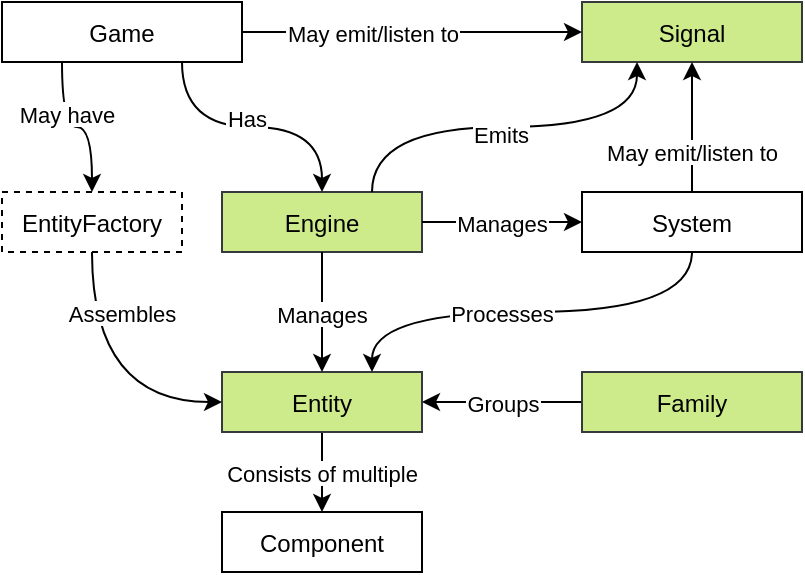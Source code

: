 <mxfile version="14.8.0" type="device"><diagram id="NwFB8zn6O-oDMOW8BoYe" name="Page-1"><mxGraphModel dx="813" dy="456" grid="1" gridSize="10" guides="1" tooltips="1" connect="1" arrows="1" fold="1" page="1" pageScale="1" pageWidth="850" pageHeight="1100" math="0" shadow="0"><root><mxCell id="0"/><mxCell id="1" parent="0"/><mxCell id="RaDSjUQPvUz0RVkJW9mh-27" value="" style="edgeStyle=orthogonalEdgeStyle;rounded=0;orthogonalLoop=1;jettySize=auto;exitX=0.5;exitY=1;exitDx=0;exitDy=0;entryX=0.5;entryY=0;entryDx=0;entryDy=0;curved=1;" parent="1" source="RaDSjUQPvUz0RVkJW9mh-3" target="RaDSjUQPvUz0RVkJW9mh-4" edge="1"><mxGeometry relative="1" as="geometry"/></mxCell><mxCell id="RaDSjUQPvUz0RVkJW9mh-28" value="Consists of multiple" style="edgeLabel;align=center;verticalAlign=middle;resizable=0;points=[];" parent="RaDSjUQPvUz0RVkJW9mh-27" vertex="1" connectable="0"><mxGeometry x="0.29" y="-1" relative="1" as="geometry"><mxPoint x="1" y="-6" as="offset"/></mxGeometry></mxCell><mxCell id="RaDSjUQPvUz0RVkJW9mh-3" value="Entity" style="rounded=0;fillColor=#cdeb8b;strokeColor=#36393d;" parent="1" vertex="1"><mxGeometry x="170" y="240" width="100" height="30" as="geometry"/></mxCell><mxCell id="RaDSjUQPvUz0RVkJW9mh-4" value="Component" style="rounded=0;" parent="1" vertex="1"><mxGeometry x="170" y="310" width="100" height="30" as="geometry"/></mxCell><mxCell id="RaDSjUQPvUz0RVkJW9mh-5" value="Engine" style="rounded=0;fillColor=#cdeb8b;strokeColor=#36393d;" parent="1" vertex="1"><mxGeometry x="170" y="150" width="100" height="30" as="geometry"/></mxCell><mxCell id="RaDSjUQPvUz0RVkJW9mh-6" value="Signal" style="rounded=0;fillColor=#cdeb8b;strokeColor=#36393d;" parent="1" vertex="1"><mxGeometry x="350" y="55" width="110" height="30" as="geometry"/></mxCell><mxCell id="RaDSjUQPvUz0RVkJW9mh-21" value="" style="edgeStyle=orthogonalEdgeStyle;rounded=0;orthogonalLoop=1;jettySize=auto;exitX=0.5;exitY=1;exitDx=0;exitDy=0;entryX=0.5;entryY=0;entryDx=0;entryDy=0;curved=1;" parent="1" source="RaDSjUQPvUz0RVkJW9mh-5" target="RaDSjUQPvUz0RVkJW9mh-3" edge="1"><mxGeometry relative="1" as="geometry"><mxPoint x="220" y="190" as="sourcePoint"/></mxGeometry></mxCell><mxCell id="RaDSjUQPvUz0RVkJW9mh-22" value="Manages" style="edgeLabel;align=center;verticalAlign=middle;resizable=0;points=[];" parent="RaDSjUQPvUz0RVkJW9mh-21" vertex="1" connectable="0"><mxGeometry x="-0.29" y="1" relative="1" as="geometry"><mxPoint x="-1" y="9" as="offset"/></mxGeometry></mxCell><mxCell id="RaDSjUQPvUz0RVkJW9mh-11" value="" style="edgeStyle=orthogonalEdgeStyle;rounded=0;orthogonalLoop=1;jettySize=auto;exitX=0.75;exitY=0;exitDx=0;exitDy=0;entryX=0.25;entryY=1;entryDx=0;entryDy=0;curved=1;" parent="1" source="RaDSjUQPvUz0RVkJW9mh-5" target="RaDSjUQPvUz0RVkJW9mh-6" edge="1"><mxGeometry relative="1" as="geometry"><mxPoint x="452.5" y="160" as="sourcePoint"/></mxGeometry></mxCell><mxCell id="RaDSjUQPvUz0RVkJW9mh-12" value="Emits" style="edgeLabel;align=center;verticalAlign=middle;resizable=0;points=[];" parent="RaDSjUQPvUz0RVkJW9mh-11" vertex="1" connectable="0"><mxGeometry x="-0.301" relative="1" as="geometry"><mxPoint x="28" y="3" as="offset"/></mxGeometry></mxCell><mxCell id="RaDSjUQPvUz0RVkJW9mh-15" value="" style="rounded=0;orthogonalLoop=1;jettySize=auto;exitX=1;exitY=0.5;exitDx=0;exitDy=0;entryX=0;entryY=0.5;entryDx=0;entryDy=0;" parent="1" source="RaDSjUQPvUz0RVkJW9mh-5" target="RaDSjUQPvUz0RVkJW9mh-9" edge="1"><mxGeometry relative="1" as="geometry"><mxPoint x="415" y="190" as="sourcePoint"/><mxPoint x="360" y="165" as="targetPoint"/></mxGeometry></mxCell><mxCell id="RaDSjUQPvUz0RVkJW9mh-16" value="Manages" style="edgeLabel;align=center;verticalAlign=middle;resizable=0;points=[];" parent="RaDSjUQPvUz0RVkJW9mh-15" vertex="1" connectable="0"><mxGeometry x="0.274" y="2" relative="1" as="geometry"><mxPoint x="-11" y="2" as="offset"/></mxGeometry></mxCell><mxCell id="RaDSjUQPvUz0RVkJW9mh-17" value="" style="edgeStyle=orthogonalEdgeStyle;rounded=0;orthogonalLoop=1;jettySize=auto;exitX=0.5;exitY=1;exitDx=0;exitDy=0;entryX=0.75;entryY=0;entryDx=0;entryDy=0;curved=1;" parent="1" source="RaDSjUQPvUz0RVkJW9mh-9" target="RaDSjUQPvUz0RVkJW9mh-3" edge="1"><mxGeometry relative="1" as="geometry"/></mxCell><mxCell id="RaDSjUQPvUz0RVkJW9mh-18" value="Processes" style="edgeLabel;align=center;verticalAlign=middle;resizable=0;points=[];" parent="RaDSjUQPvUz0RVkJW9mh-17" vertex="1" connectable="0"><mxGeometry x="0.156" relative="1" as="geometry"><mxPoint x="2" as="offset"/></mxGeometry></mxCell><mxCell id="t7SzNUnRbHabJv2JLnAo-1" value="" style="rounded=0;orthogonalLoop=1;jettySize=auto;exitX=0.5;exitY=0;exitDx=0;exitDy=0;entryX=0.5;entryY=1;entryDx=0;entryDy=0;edgeStyle=orthogonalEdgeStyle;curved=1;" parent="1" source="RaDSjUQPvUz0RVkJW9mh-9" target="RaDSjUQPvUz0RVkJW9mh-6" edge="1"><mxGeometry relative="1" as="geometry"/></mxCell><mxCell id="t7SzNUnRbHabJv2JLnAo-2" value="May emit/listen to" style="edgeLabel;align=center;verticalAlign=middle;resizable=0;points=[];" parent="t7SzNUnRbHabJv2JLnAo-1" vertex="1" connectable="0"><mxGeometry x="-0.496" y="-3" relative="1" as="geometry"><mxPoint x="-3" y="-4" as="offset"/></mxGeometry></mxCell><mxCell id="RaDSjUQPvUz0RVkJW9mh-9" value="System" style="rounded=0;" parent="1" vertex="1"><mxGeometry x="350" y="150" width="110" height="30" as="geometry"/></mxCell><mxCell id="RaDSjUQPvUz0RVkJW9mh-25" value="" style="edgeStyle=orthogonalEdgeStyle;rounded=0;orthogonalLoop=1;jettySize=auto;exitX=0;exitY=0.5;exitDx=0;exitDy=0;entryX=1;entryY=0.5;entryDx=0;entryDy=0;curved=1;" parent="1" source="RaDSjUQPvUz0RVkJW9mh-23" target="RaDSjUQPvUz0RVkJW9mh-3" edge="1"><mxGeometry relative="1" as="geometry"/></mxCell><mxCell id="RaDSjUQPvUz0RVkJW9mh-26" value="Groups" style="edgeLabel;align=center;verticalAlign=middle;resizable=0;points=[];" parent="RaDSjUQPvUz0RVkJW9mh-25" vertex="1" connectable="0"><mxGeometry x="-0.763" relative="1" as="geometry"><mxPoint x="-30" as="offset"/></mxGeometry></mxCell><mxCell id="RaDSjUQPvUz0RVkJW9mh-23" value="Family" style="rounded=0;fillColor=#cdeb8b;strokeColor=#36393d;" parent="1" vertex="1"><mxGeometry x="350" y="240" width="110" height="30" as="geometry"/></mxCell><mxCell id="RaDSjUQPvUz0RVkJW9mh-30" value="" style="edgeStyle=orthogonalEdgeStyle;curved=1;rounded=0;orthogonalLoop=1;jettySize=auto;exitX=0.5;exitY=1;exitDx=0;exitDy=0;entryX=0;entryY=0.5;entryDx=0;entryDy=0;" parent="1" source="RaDSjUQPvUz0RVkJW9mh-29" target="RaDSjUQPvUz0RVkJW9mh-3" edge="1"><mxGeometry relative="1" as="geometry"/></mxCell><mxCell id="RaDSjUQPvUz0RVkJW9mh-31" value="Assembles" style="edgeLabel;align=center;verticalAlign=middle;resizable=0;points=[];" parent="RaDSjUQPvUz0RVkJW9mh-30" vertex="1" connectable="0"><mxGeometry x="-0.329" y="2" relative="1" as="geometry"><mxPoint x="13" y="-17" as="offset"/></mxGeometry></mxCell><mxCell id="RaDSjUQPvUz0RVkJW9mh-29" value="EntityFactory" style="rounded=0;dashed=1;" parent="1" vertex="1"><mxGeometry x="60" y="150" width="90" height="30" as="geometry"/></mxCell><mxCell id="RaDSjUQPvUz0RVkJW9mh-33" value="" style="rounded=0;orthogonalLoop=1;jettySize=auto;exitX=0.75;exitY=1;exitDx=0;exitDy=0;entryX=0.5;entryY=0;entryDx=0;entryDy=0;edgeStyle=orthogonalEdgeStyle;curved=1;" parent="1" source="_cQzlDsW8EG3f8cFI39e-1" target="RaDSjUQPvUz0RVkJW9mh-5" edge="1"><mxGeometry relative="1" as="geometry"/></mxCell><mxCell id="RaDSjUQPvUz0RVkJW9mh-34" value="Has" style="edgeLabel;align=center;verticalAlign=middle;resizable=0;points=[];" parent="RaDSjUQPvUz0RVkJW9mh-33" vertex="1" connectable="0"><mxGeometry x="-0.257" y="1" relative="1" as="geometry"><mxPoint x="15" y="-4" as="offset"/></mxGeometry></mxCell><mxCell id="RaDSjUQPvUz0RVkJW9mh-35" value="" style="edgeStyle=orthogonalEdgeStyle;curved=1;rounded=0;orthogonalLoop=1;jettySize=auto;exitX=1;exitY=0.5;exitDx=0;exitDy=0;entryX=0;entryY=0.5;entryDx=0;entryDy=0;" parent="1" source="_cQzlDsW8EG3f8cFI39e-1" target="RaDSjUQPvUz0RVkJW9mh-6" edge="1"><mxGeometry relative="1" as="geometry"/></mxCell><mxCell id="RaDSjUQPvUz0RVkJW9mh-36" value="May emit/listen to" style="edgeLabel;align=center;verticalAlign=middle;resizable=0;points=[];" parent="RaDSjUQPvUz0RVkJW9mh-35" vertex="1" connectable="0"><mxGeometry x="-0.513" relative="1" as="geometry"><mxPoint x="24" as="offset"/></mxGeometry></mxCell><mxCell id="RaDSjUQPvUz0RVkJW9mh-37" value="" style="rounded=0;orthogonalLoop=1;jettySize=auto;exitX=0.25;exitY=1;exitDx=0;exitDy=0;entryX=0.5;entryY=0;entryDx=0;entryDy=0;edgeStyle=orthogonalEdgeStyle;curved=1;" parent="1" source="_cQzlDsW8EG3f8cFI39e-1" target="RaDSjUQPvUz0RVkJW9mh-29" edge="1"><mxGeometry relative="1" as="geometry"/></mxCell><mxCell id="RaDSjUQPvUz0RVkJW9mh-38" value="May have" style="edgeLabel;align=center;verticalAlign=middle;resizable=0;points=[];labelPosition=center;verticalLabelPosition=middle;" parent="RaDSjUQPvUz0RVkJW9mh-37" vertex="1" connectable="0"><mxGeometry x="-0.096" y="6" relative="1" as="geometry"><mxPoint x="-1" y="-1" as="offset"/></mxGeometry></mxCell><mxCell id="_cQzlDsW8EG3f8cFI39e-1" value="Game" style="rounded=0;" vertex="1" parent="1"><mxGeometry x="60" y="55" width="120" height="30" as="geometry"/></mxCell></root></mxGraphModel></diagram></mxfile>
